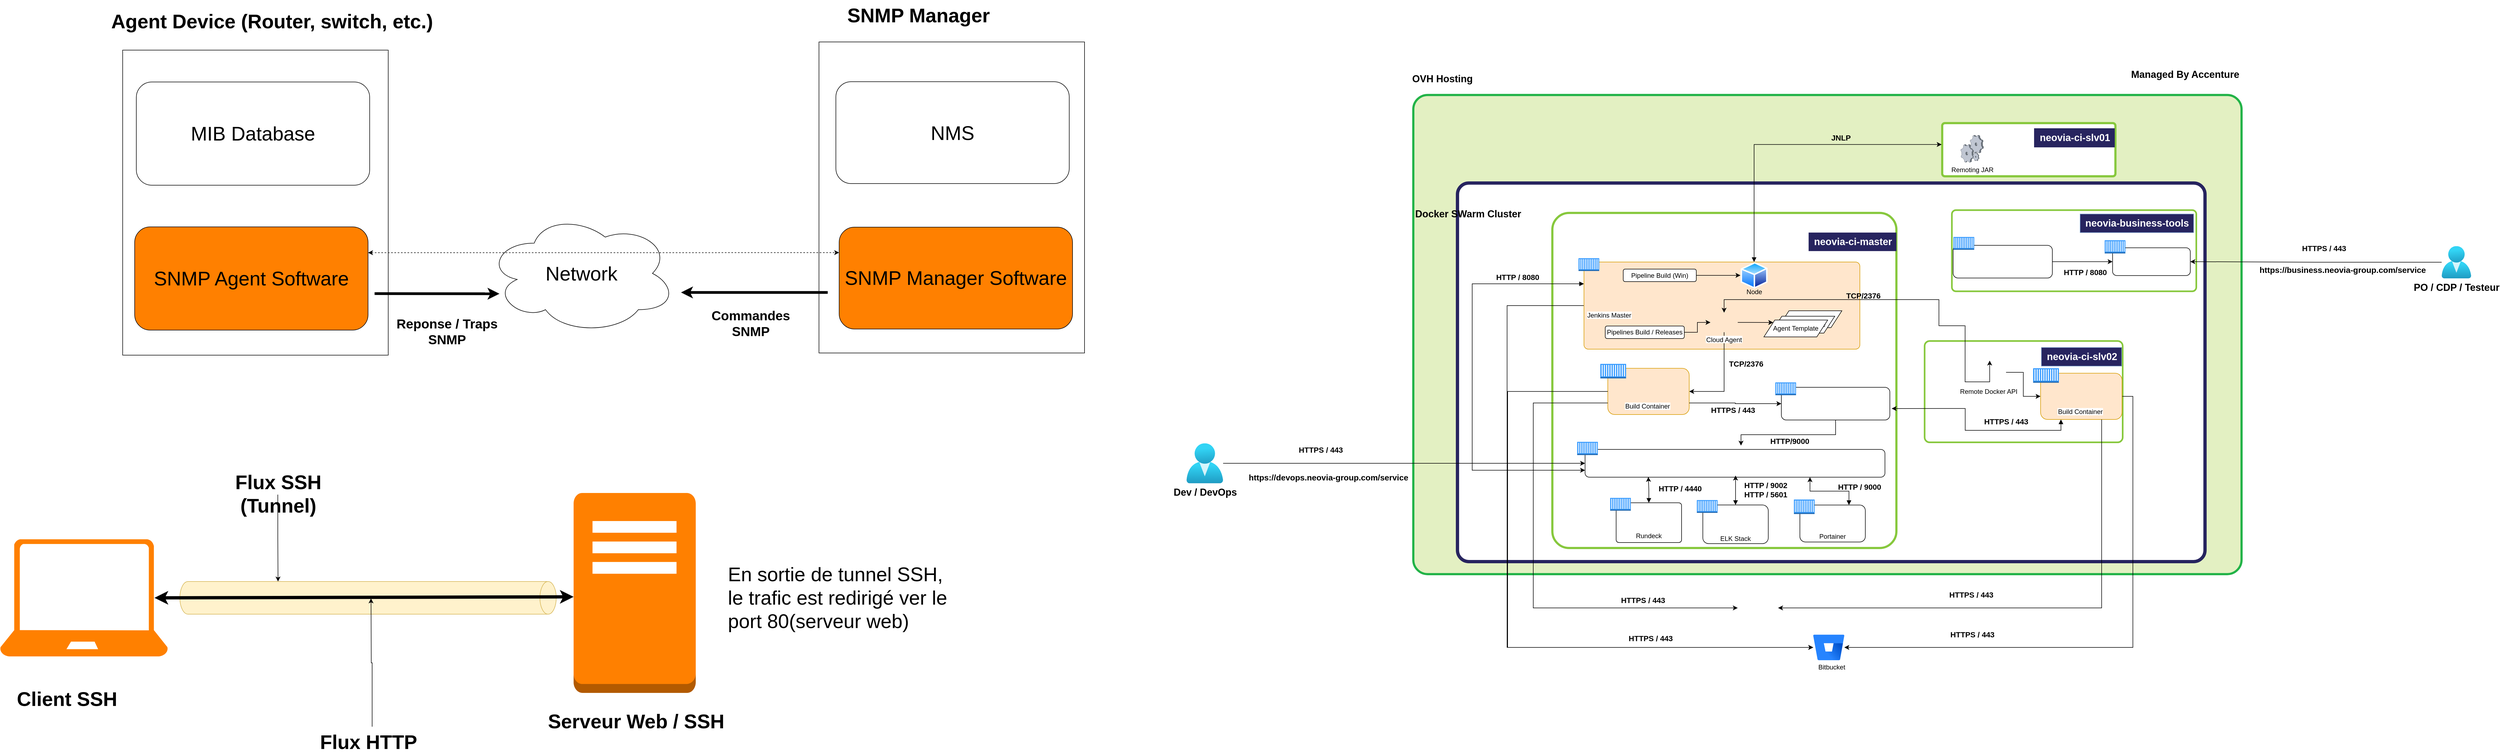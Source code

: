 <mxfile version="24.9.0">
  <diagram name="Page-1" id="KKMjwjiLGyDvaPT2Ioc3">
    <mxGraphModel dx="5787" dy="2462" grid="0" gridSize="10" guides="1" tooltips="1" connect="1" arrows="1" fold="1" page="0" pageScale="1" pageWidth="827" pageHeight="1169" math="0" shadow="0">
      <root>
        <mxCell id="0" />
        <mxCell id="1" parent="0" />
        <mxCell id="NZchKD5Ku8w6MuhBi-qV-168" value="" style="rounded=1;whiteSpace=wrap;html=1;arcSize=3;fillColor=#e3f0c2;strokeColor=#22b348;strokeWidth=4;" parent="1" vertex="1">
          <mxGeometry x="-651" y="-950.66" width="1519" height="879.66" as="geometry" />
        </mxCell>
        <mxCell id="NZchKD5Ku8w6MuhBi-qV-167" value="" style="rounded=1;whiteSpace=wrap;html=1;arcSize=3;fillColor=default;strokeColor=#27245f;strokeWidth=6;" parent="1" vertex="1">
          <mxGeometry x="-570" y="-789" width="1371" height="695" as="geometry" />
        </mxCell>
        <mxCell id="NZchKD5Ku8w6MuhBi-qV-150" value="" style="rounded=1;whiteSpace=wrap;html=1;arcSize=5;fillColor=none;strokeColor=#87c83d;strokeWidth=3;" parent="1" vertex="1">
          <mxGeometry x="286.75" y="-499" width="363.25" height="186" as="geometry" />
        </mxCell>
        <mxCell id="NZchKD5Ku8w6MuhBi-qV-70" value="" style="rounded=1;whiteSpace=wrap;html=1;arcSize=5;fillColor=none;strokeColor=#87c83d;strokeWidth=4;" parent="1" vertex="1">
          <mxGeometry x="-396" y="-734.07" width="631" height="615.07" as="geometry" />
        </mxCell>
        <mxCell id="NZchKD5Ku8w6MuhBi-qV-84" value="" style="rounded=1;whiteSpace=wrap;html=1;fillColor=none;" parent="1" vertex="1">
          <mxGeometry x="-336" y="-300" width="550" height="51" as="geometry" />
        </mxCell>
        <mxCell id="h2SNP-2P1y7NnsimHqcH-35" value="OVH Hosting" style="shape=image;verticalLabelPosition=bottom;labelBackgroundColor=default;verticalAlign=top;aspect=fixed;imageAspect=0;image=https://static-00.iconduck.com/assets.00/ovh-icon-2048x2048-l4c3izvg.png;fontSize=18;fontStyle=1" parent="1" vertex="1">
          <mxGeometry x="-627" y="-1057" width="59" height="59" as="geometry" />
        </mxCell>
        <mxCell id="h2SNP-2P1y7NnsimHqcH-38" value="Managed By Accenture" style="shape=image;verticalLabelPosition=bottom;labelBackgroundColor=default;verticalAlign=top;aspect=fixed;imageAspect=0;image=https://www.forgerock.com/sites/default/files/dam-assets/accenture-partner-tp-logo.png;fontSize=18;fontStyle=1" parent="1" vertex="1">
          <mxGeometry x="708.75" y="-1062" width="112" height="56" as="geometry" />
        </mxCell>
        <mxCell id="NZchKD5Ku8w6MuhBi-qV-156" style="edgeStyle=orthogonalEdgeStyle;rounded=0;orthogonalLoop=1;jettySize=auto;html=1;exitX=0;exitY=0.5;exitDx=0;exitDy=0;entryX=0;entryY=0.5;entryDx=0;entryDy=0;" parent="1" source="NZchKD5Ku8w6MuhBi-qV-13" target="NZchKD5Ku8w6MuhBi-qV-140" edge="1">
          <mxGeometry relative="1" as="geometry">
            <Array as="points">
              <mxPoint x="-479" y="-564" />
              <mxPoint x="-479" y="64" />
            </Array>
          </mxGeometry>
        </mxCell>
        <mxCell id="BhqOr59puRxymgm0tYKc-19" style="edgeStyle=orthogonalEdgeStyle;rounded=0;orthogonalLoop=1;jettySize=auto;html=1;exitX=0;exitY=0.25;exitDx=0;exitDy=0;entryX=0;entryY=0.75;entryDx=0;entryDy=0;startArrow=block;startFill=1;" parent="1" source="NZchKD5Ku8w6MuhBi-qV-13" target="NZchKD5Ku8w6MuhBi-qV-84" edge="1">
          <mxGeometry relative="1" as="geometry">
            <Array as="points">
              <mxPoint x="-543" y="-604" />
              <mxPoint x="-543" y="-262" />
            </Array>
          </mxGeometry>
        </mxCell>
        <mxCell id="NZchKD5Ku8w6MuhBi-qV-13" value="" style="rounded=1;whiteSpace=wrap;html=1;arcSize=5;fillColor=#ffe6cc;strokeColor=#d79b00;" parent="1" vertex="1">
          <mxGeometry x="-338" y="-644" width="506" height="160" as="geometry" />
        </mxCell>
        <mxCell id="NZchKD5Ku8w6MuhBi-qV-14" value="Jenkins Master" style="shape=image;verticalLabelPosition=bottom;labelBackgroundColor=default;verticalAlign=top;aspect=fixed;imageAspect=0;image=https://upload.wikimedia.org/wikipedia/commons/thumb/e/e9/Jenkins_logo.svg/1200px-Jenkins_logo.svg.png;" parent="1" vertex="1">
          <mxGeometry x="-311.11" y="-614" width="39.11" height="54" as="geometry" />
        </mxCell>
        <mxCell id="NZchKD5Ku8w6MuhBi-qV-29" value="" style="rounded=1;whiteSpace=wrap;html=1;arcSize=5;strokeColor=#87c83d;strokeWidth=4;" parent="1" vertex="1">
          <mxGeometry x="319" y="-899" width="317.69" height="97.64" as="geometry" />
        </mxCell>
        <mxCell id="NZchKD5Ku8w6MuhBi-qV-39" style="edgeStyle=orthogonalEdgeStyle;rounded=0;orthogonalLoop=1;jettySize=auto;html=1;exitX=0.5;exitY=1;exitDx=0;exitDy=0;exitPerimeter=0;" parent="1" edge="1">
          <mxGeometry relative="1" as="geometry">
            <mxPoint x="-61" y="-355.5" as="sourcePoint" />
            <mxPoint x="-61" y="-355.5" as="targetPoint" />
          </mxGeometry>
        </mxCell>
        <mxCell id="NZchKD5Ku8w6MuhBi-qV-51" style="edgeStyle=orthogonalEdgeStyle;rounded=0;orthogonalLoop=1;jettySize=auto;html=1;exitX=1;exitY=0.5;exitDx=0;exitDy=0;entryX=0;entryY=0;entryDx=0;entryDy=0;" parent="1" source="NZchKD5Ku8w6MuhBi-qV-28" target="NZchKD5Ku8w6MuhBi-qV-46" edge="1">
          <mxGeometry relative="1" as="geometry" />
        </mxCell>
        <mxCell id="NZchKD5Ku8w6MuhBi-qV-55" style="edgeStyle=orthogonalEdgeStyle;rounded=0;orthogonalLoop=1;jettySize=auto;html=1;exitX=0.5;exitY=0;exitDx=0;exitDy=0;entryX=0.5;entryY=0;entryDx=0;entryDy=0;startArrow=classic;startFill=1;" parent="1" source="NZchKD5Ku8w6MuhBi-qV-28" target="NZchKD5Ku8w6MuhBi-qV-24" edge="1">
          <mxGeometry relative="1" as="geometry">
            <Array as="points">
              <mxPoint x="-81" y="-575" />
              <mxPoint x="313" y="-575" />
              <mxPoint x="313" y="-527" />
              <mxPoint x="361" y="-527" />
              <mxPoint x="361" y="-424" />
            </Array>
          </mxGeometry>
        </mxCell>
        <mxCell id="NZchKD5Ku8w6MuhBi-qV-138" style="edgeStyle=orthogonalEdgeStyle;rounded=0;orthogonalLoop=1;jettySize=auto;html=1;exitX=0.5;exitY=1;exitDx=0;exitDy=0;entryX=1;entryY=0.5;entryDx=0;entryDy=0;" parent="1" source="NZchKD5Ku8w6MuhBi-qV-28" target="NZchKD5Ku8w6MuhBi-qV-133" edge="1">
          <mxGeometry relative="1" as="geometry" />
        </mxCell>
        <mxCell id="NZchKD5Ku8w6MuhBi-qV-28" value="Cloud Agent" style="shape=image;verticalLabelPosition=bottom;labelBackgroundColor=default;verticalAlign=top;aspect=fixed;imageAspect=0;image=https://user.oc-static.com/upload/2021/11/10/1636542639252_Moby-logo.png;" parent="1" vertex="1">
          <mxGeometry x="-106" y="-551" width="50" height="35.86" as="geometry" />
        </mxCell>
        <mxCell id="NZchKD5Ku8w6MuhBi-qV-41" value="" style="outlineConnect=0;dashed=0;verticalLabelPosition=bottom;verticalAlign=top;align=center;html=1;shape=mxgraph.aws3.ec2_compute_container;fillColor=#3399FF;gradientColor=none;" parent="1" vertex="1">
          <mxGeometry x="-348" y="-651" width="38" height="23.5" as="geometry" />
        </mxCell>
        <mxCell id="NZchKD5Ku8w6MuhBi-qV-49" style="edgeStyle=orthogonalEdgeStyle;rounded=0;orthogonalLoop=1;jettySize=auto;html=1;exitX=1;exitY=0.5;exitDx=0;exitDy=0;entryX=0;entryY=0.5;entryDx=0;entryDy=0;" parent="1" source="NZchKD5Ku8w6MuhBi-qV-42" target="NZchKD5Ku8w6MuhBi-qV-28" edge="1">
          <mxGeometry relative="1" as="geometry" />
        </mxCell>
        <mxCell id="NZchKD5Ku8w6MuhBi-qV-42" value="Pipelines Build / Releases" style="rounded=1;whiteSpace=wrap;html=1;" parent="1" vertex="1">
          <mxGeometry x="-299" y="-526.5" width="145" height="23" as="geometry" />
        </mxCell>
        <mxCell id="NZchKD5Ku8w6MuhBi-qV-47" value="" style="group" parent="1" vertex="1" connectable="0">
          <mxGeometry x="-8" y="-554.5" width="143" height="51" as="geometry" />
        </mxCell>
        <mxCell id="NZchKD5Ku8w6MuhBi-qV-44" value="Agent Template" style="shape=parallelogram;perimeter=parallelogramPerimeter;whiteSpace=wrap;html=1;fixedSize=1;" parent="NZchKD5Ku8w6MuhBi-qV-47" vertex="1">
          <mxGeometry x="26" width="117" height="31" as="geometry" />
        </mxCell>
        <mxCell id="NZchKD5Ku8w6MuhBi-qV-45" value="Agent Template" style="shape=parallelogram;perimeter=parallelogramPerimeter;whiteSpace=wrap;html=1;fixedSize=1;" parent="NZchKD5Ku8w6MuhBi-qV-47" vertex="1">
          <mxGeometry x="13" y="10" width="117" height="31" as="geometry" />
        </mxCell>
        <mxCell id="NZchKD5Ku8w6MuhBi-qV-46" value="Agent Template" style="shape=parallelogram;perimeter=parallelogramPerimeter;whiteSpace=wrap;html=1;fixedSize=1;" parent="NZchKD5Ku8w6MuhBi-qV-47" vertex="1">
          <mxGeometry y="17" width="117" height="31" as="geometry" />
        </mxCell>
        <mxCell id="NZchKD5Ku8w6MuhBi-qV-57" value="" style="shape=image;html=1;verticalAlign=top;verticalLabelPosition=bottom;labelBackgroundColor=#ffffff;imageAspect=0;aspect=fixed;image=https://cdn0.iconfinder.com/data/icons/social-media-2183/512/social__media__social_media__windows__2_-128.png" parent="1" vertex="1">
          <mxGeometry x="305" y="-922" width="48" height="48" as="geometry" />
        </mxCell>
        <mxCell id="NZchKD5Ku8w6MuhBi-qV-58" value="Remoting JAR" style="verticalLabelPosition=bottom;sketch=0;aspect=fixed;html=1;verticalAlign=top;strokeColor=none;align=center;outlineConnect=0;shape=mxgraph.citrix.process;" parent="1" vertex="1">
          <mxGeometry x="353" y="-877.0" width="41.94" height="50" as="geometry" />
        </mxCell>
        <mxCell id="NZchKD5Ku8w6MuhBi-qV-66" style="edgeStyle=orthogonalEdgeStyle;rounded=0;orthogonalLoop=1;jettySize=auto;html=1;exitX=1;exitY=0.5;exitDx=0;exitDy=0;entryX=0;entryY=0.5;entryDx=0;entryDy=0;" parent="1" source="NZchKD5Ku8w6MuhBi-qV-62" target="NZchKD5Ku8w6MuhBi-qV-60" edge="1">
          <mxGeometry relative="1" as="geometry">
            <Array as="points">
              <mxPoint x="-151" y="-619" />
              <mxPoint x="-151" y="-619" />
            </Array>
          </mxGeometry>
        </mxCell>
        <mxCell id="NZchKD5Ku8w6MuhBi-qV-62" value="Pipeline Build (Win)" style="rounded=1;whiteSpace=wrap;html=1;" parent="1" vertex="1">
          <mxGeometry x="-266" y="-631" width="134" height="23" as="geometry" />
        </mxCell>
        <mxCell id="NZchKD5Ku8w6MuhBi-qV-69" value="" style="group" parent="1" vertex="1" connectable="0">
          <mxGeometry x="-51" y="-644" width="50" height="68" as="geometry" />
        </mxCell>
        <mxCell id="NZchKD5Ku8w6MuhBi-qV-60" value="" style="image;aspect=fixed;perimeter=ellipsePerimeter;html=1;align=center;shadow=0;dashed=0;spacingTop=3;image=img/lib/active_directory/generic_node.svg;imageBackground=none;" parent="NZchKD5Ku8w6MuhBi-qV-69" vertex="1">
          <mxGeometry width="50" height="49" as="geometry" />
        </mxCell>
        <mxCell id="NZchKD5Ku8w6MuhBi-qV-68" value="Node" style="text;html=1;align=center;verticalAlign=middle;resizable=0;points=[];autosize=1;strokeColor=none;fillColor=none;" parent="NZchKD5Ku8w6MuhBi-qV-69" vertex="1">
          <mxGeometry x="1.5" y="42" width="47" height="26" as="geometry" />
        </mxCell>
        <mxCell id="NZchKD5Ku8w6MuhBi-qV-71" value="" style="shape=image;verticalLabelPosition=bottom;labelBackgroundColor=default;verticalAlign=top;aspect=fixed;imageAspect=0;image=https://upload.wikimedia.org/wikipedia/commons/d/d6/Linux_mascot_tux.png;" parent="1" vertex="1">
          <mxGeometry x="-412" y="-757" width="42.09" height="50.97" as="geometry" />
        </mxCell>
        <mxCell id="NZchKD5Ku8w6MuhBi-qV-77" value="" style="group" parent="1" vertex="1" connectable="0">
          <mxGeometry x="13.0" y="-423" width="210.0" height="93.7" as="geometry" />
        </mxCell>
        <mxCell id="NZchKD5Ku8w6MuhBi-qV-78" value="" style="rounded=1;whiteSpace=wrap;html=1;fillColor=none;" parent="NZchKD5Ku8w6MuhBi-qV-77" vertex="1">
          <mxGeometry x="11.0" y="9" width="199" height="60" as="geometry" />
        </mxCell>
        <mxCell id="NZchKD5Ku8w6MuhBi-qV-79" value="" style="group" parent="NZchKD5Ku8w6MuhBi-qV-77" vertex="1" connectable="0">
          <mxGeometry x="27.0" y="13.61" width="83" height="80.09" as="geometry" />
        </mxCell>
        <mxCell id="NZchKD5Ku8w6MuhBi-qV-80" value="" style="shape=image;verticalLabelPosition=bottom;labelBackgroundColor=default;verticalAlign=top;aspect=fixed;imageAspect=0;image=https://upload.wikimedia.org/wikipedia/commons/thumb/b/ba/Database-postgres.svg/1448px-Database-postgres.svg.png;" parent="NZchKD5Ku8w6MuhBi-qV-79" vertex="1">
          <mxGeometry x="15" width="44" height="62.19" as="geometry" />
        </mxCell>
        <mxCell id="NZchKD5Ku8w6MuhBi-qV-82" value="" style="outlineConnect=0;dashed=0;verticalLabelPosition=bottom;verticalAlign=top;align=center;html=1;shape=mxgraph.aws3.ec2_compute_container;fillColor=#3399FF;gradientColor=none;" parent="NZchKD5Ku8w6MuhBi-qV-77" vertex="1">
          <mxGeometry width="38" height="23.5" as="geometry" />
        </mxCell>
        <mxCell id="h2SNP-2P1y7NnsimHqcH-64" value="" style="shape=image;verticalLabelPosition=bottom;labelBackgroundColor=default;verticalAlign=top;aspect=fixed;imageAspect=0;image=https://miro.medium.com/v2/resize:fit:1400/0*qflaBuTkTVttD-FY.png;" parent="NZchKD5Ku8w6MuhBi-qV-77" vertex="1">
          <mxGeometry x="98.47" y="11" width="111.53" height="58" as="geometry" />
        </mxCell>
        <mxCell id="NZchKD5Ku8w6MuhBi-qV-109" value="" style="group" parent="1" vertex="1" connectable="0">
          <mxGeometry x="47" y="-208" width="131" height="78" as="geometry" />
        </mxCell>
        <mxCell id="NZchKD5Ku8w6MuhBi-qV-100" value="" style="rounded=1;whiteSpace=wrap;html=1;fillColor=none;" parent="NZchKD5Ku8w6MuhBi-qV-109" vertex="1">
          <mxGeometry x="11" y="10.174" width="120" height="67.826" as="geometry" />
        </mxCell>
        <mxCell id="NZchKD5Ku8w6MuhBi-qV-104" value="" style="outlineConnect=0;dashed=0;verticalLabelPosition=bottom;verticalAlign=top;align=center;html=1;shape=mxgraph.aws3.ec2_compute_container;fillColor=#3399FF;gradientColor=none;" parent="NZchKD5Ku8w6MuhBi-qV-109" vertex="1">
          <mxGeometry width="38" height="26.565" as="geometry" />
        </mxCell>
        <mxCell id="NZchKD5Ku8w6MuhBi-qV-105" value="Portainer" style="shape=image;verticalLabelPosition=bottom;labelBackgroundColor=default;verticalAlign=top;aspect=fixed;imageAspect=0;image=https://res.cloudinary.com/canonical/image/fetch/f_auto,q_auto,fl_sanitize,c_fill,w_200,h_200/https://api.charmhub.io/api/v1/media/download/charm_Owpj9CsDEMZwVtup3ZTxxs0FtyvDqb2o_icon_5cef79c2d18f67464f39c8f2cf2d7ebb815b0071f04d3ffbb94f49fddd3ab666.png;" parent="NZchKD5Ku8w6MuhBi-qV-109" vertex="1">
          <mxGeometry x="52.5" y="17" width="37" height="37" as="geometry" />
        </mxCell>
        <mxCell id="NZchKD5Ku8w6MuhBi-qV-119" value="" style="group" parent="1" vertex="1" connectable="0">
          <mxGeometry x="-290.0" y="-211" width="131" height="82" as="geometry" />
        </mxCell>
        <mxCell id="NZchKD5Ku8w6MuhBi-qV-120" value="" style="rounded=1;whiteSpace=wrap;html=1;fillColor=none;arcSize=7;" parent="NZchKD5Ku8w6MuhBi-qV-119" vertex="1">
          <mxGeometry x="11" y="9" width="120" height="73" as="geometry" />
        </mxCell>
        <mxCell id="NZchKD5Ku8w6MuhBi-qV-121" value="" style="outlineConnect=0;dashed=0;verticalLabelPosition=bottom;verticalAlign=top;align=center;html=1;shape=mxgraph.aws3.ec2_compute_container;fillColor=#3399FF;gradientColor=none;" parent="NZchKD5Ku8w6MuhBi-qV-119" vertex="1">
          <mxGeometry width="38" height="23.5" as="geometry" />
        </mxCell>
        <mxCell id="NZchKD5Ku8w6MuhBi-qV-123" value="Rundeck" style="shape=image;verticalLabelPosition=bottom;labelBackgroundColor=default;verticalAlign=top;aspect=fixed;imageAspect=0;image=https://projects.task.gda.pl/uploads/-/system/project/avatar/165/rundeck_logo.png;" parent="NZchKD5Ku8w6MuhBi-qV-119" vertex="1">
          <mxGeometry x="49.94" y="13.94" width="42.13" height="42.13" as="geometry" />
        </mxCell>
        <mxCell id="NZchKD5Ku8w6MuhBi-qV-112" value="" style="group" parent="1" vertex="1" connectable="0">
          <mxGeometry x="-131.0" y="-207" width="131" height="80" as="geometry" />
        </mxCell>
        <mxCell id="NZchKD5Ku8w6MuhBi-qV-106" value="" style="rounded=1;whiteSpace=wrap;html=1;fillColor=none;" parent="NZchKD5Ku8w6MuhBi-qV-112" vertex="1">
          <mxGeometry x="11" y="9" width="120" height="71" as="geometry" />
        </mxCell>
        <mxCell id="NZchKD5Ku8w6MuhBi-qV-107" value="" style="outlineConnect=0;dashed=0;verticalLabelPosition=bottom;verticalAlign=top;align=center;html=1;shape=mxgraph.aws3.ec2_compute_container;fillColor=#3399FF;gradientColor=none;" parent="NZchKD5Ku8w6MuhBi-qV-112" vertex="1">
          <mxGeometry width="38" height="23.5" as="geometry" />
        </mxCell>
        <mxCell id="NZchKD5Ku8w6MuhBi-qV-111" value="ELK Stack" style="shape=image;verticalLabelPosition=bottom;labelBackgroundColor=default;verticalAlign=top;aspect=fixed;imageAspect=0;image=https://cdn.iconscout.com/icon/free/png-256/free-elasticsearch-226094.png;" parent="NZchKD5Ku8w6MuhBi-qV-112" vertex="1">
          <mxGeometry x="49.93" y="15.0" width="42.15" height="42.15" as="geometry" />
        </mxCell>
        <mxCell id="NZchKD5Ku8w6MuhBi-qV-88" value="" style="outlineConnect=0;dashed=0;verticalLabelPosition=bottom;verticalAlign=top;align=center;html=1;shape=mxgraph.aws3.ec2_compute_container;fillColor=#3399FF;gradientColor=none;" parent="1" vertex="1">
          <mxGeometry x="-350.5" y="-313.86" width="38" height="24.2" as="geometry" />
        </mxCell>
        <mxCell id="NZchKD5Ku8w6MuhBi-qV-12" value="" style="shape=image;verticalLabelPosition=bottom;labelBackgroundColor=default;verticalAlign=top;aspect=fixed;imageAspect=0;image=https://download.logo.wine/logo/Nginx/Nginx-Logo.wine.png;clipPath=inset(25% 10.33% 25% 9.33%);" parent="1" vertex="1">
          <mxGeometry x="-121.46" y="-289.66" width="81.93" height="34" as="geometry" />
        </mxCell>
        <mxCell id="NZchKD5Ku8w6MuhBi-qV-125" style="edgeStyle=orthogonalEdgeStyle;rounded=0;orthogonalLoop=1;jettySize=auto;html=1;exitX=0.5;exitY=0;exitDx=0;exitDy=0;startArrow=block;startFill=1;" parent="1" source="NZchKD5Ku8w6MuhBi-qV-106" edge="1">
          <mxGeometry relative="1" as="geometry">
            <mxPoint x="-60" y="-252" as="targetPoint" />
          </mxGeometry>
        </mxCell>
        <mxCell id="NZchKD5Ku8w6MuhBi-qV-129" style="edgeStyle=orthogonalEdgeStyle;rounded=0;orthogonalLoop=1;jettySize=auto;html=1;exitX=0.5;exitY=0;exitDx=0;exitDy=0;entryX=0.211;entryY=0.99;entryDx=0;entryDy=0;entryPerimeter=0;startArrow=block;startFill=1;" parent="1" source="NZchKD5Ku8w6MuhBi-qV-120" target="NZchKD5Ku8w6MuhBi-qV-84" edge="1">
          <mxGeometry relative="1" as="geometry" />
        </mxCell>
        <mxCell id="NZchKD5Ku8w6MuhBi-qV-132" value="" style="group" parent="1" vertex="1" connectable="0">
          <mxGeometry x="-308" y="-459" width="163" height="95" as="geometry" />
        </mxCell>
        <mxCell id="NZchKD5Ku8w6MuhBi-qV-133" value="" style="rounded=1;whiteSpace=wrap;html=1;fillColor=#ffe6cc;strokeColor=#d79b00;" parent="NZchKD5Ku8w6MuhBi-qV-132" vertex="1">
          <mxGeometry x="13.69" y="10.17" width="149.31" height="84.83" as="geometry" />
        </mxCell>
        <mxCell id="NZchKD5Ku8w6MuhBi-qV-134" value="" style="outlineConnect=0;dashed=0;verticalLabelPosition=bottom;verticalAlign=top;align=center;html=1;shape=mxgraph.aws3.ec2_compute_container;fillColor=#3399FF;gradientColor=none;" parent="NZchKD5Ku8w6MuhBi-qV-132" vertex="1">
          <mxGeometry y="2" width="47.282" height="26.565" as="geometry" />
        </mxCell>
        <mxCell id="NZchKD5Ku8w6MuhBi-qV-137" value="Build Container" style="shape=image;verticalLabelPosition=bottom;labelBackgroundColor=default;verticalAlign=top;aspect=fixed;imageAspect=0;image=https://upload.wikimedia.org/wikipedia/commons/thumb/e/e9/Jenkins_logo.svg/1200px-Jenkins_logo.svg.png;" parent="NZchKD5Ku8w6MuhBi-qV-132" vertex="1">
          <mxGeometry x="67.191" y="12" width="39.11" height="54" as="geometry" />
        </mxCell>
        <mxCell id="NZchKD5Ku8w6MuhBi-qV-139" value="" style="group" parent="1" vertex="1" connectable="0">
          <mxGeometry x="82" y="40" width="67" height="73" as="geometry" />
        </mxCell>
        <mxCell id="NZchKD5Ku8w6MuhBi-qV-140" value="" style="image;html=1;image=img/lib/atlassian/Bitbucket_Logo.svg;" parent="NZchKD5Ku8w6MuhBi-qV-139" vertex="1">
          <mxGeometry x="0.5" width="57" height="47" as="geometry" />
        </mxCell>
        <mxCell id="NZchKD5Ku8w6MuhBi-qV-141" value="Bitbucket" style="text;html=1;align=center;verticalAlign=middle;resizable=0;points=[];autosize=1;strokeColor=none;fillColor=none;" parent="NZchKD5Ku8w6MuhBi-qV-139" vertex="1">
          <mxGeometry y="47" width="67" height="26" as="geometry" />
        </mxCell>
        <mxCell id="NZchKD5Ku8w6MuhBi-qV-144" style="edgeStyle=orthogonalEdgeStyle;rounded=0;orthogonalLoop=1;jettySize=auto;html=1;exitX=1;exitY=0.75;exitDx=0;exitDy=0;entryX=0;entryY=0.5;entryDx=0;entryDy=0;" parent="1" source="NZchKD5Ku8w6MuhBi-qV-133" target="NZchKD5Ku8w6MuhBi-qV-78" edge="1">
          <mxGeometry relative="1" as="geometry" />
        </mxCell>
        <mxCell id="NZchKD5Ku8w6MuhBi-qV-145" style="edgeStyle=orthogonalEdgeStyle;rounded=0;orthogonalLoop=1;jettySize=auto;html=1;exitX=0.5;exitY=1;exitDx=0;exitDy=0;entryX=0.52;entryY=-0.138;entryDx=0;entryDy=0;entryPerimeter=0;" parent="1" source="NZchKD5Ku8w6MuhBi-qV-78" target="NZchKD5Ku8w6MuhBi-qV-84" edge="1">
          <mxGeometry relative="1" as="geometry" />
        </mxCell>
        <mxCell id="NZchKD5Ku8w6MuhBi-qV-152" style="edgeStyle=orthogonalEdgeStyle;rounded=0;orthogonalLoop=1;jettySize=auto;html=1;exitX=0.25;exitY=1;exitDx=0;exitDy=0;entryX=1.03;entryY=0.637;entryDx=0;entryDy=0;entryPerimeter=0;startArrow=block;startFill=1;" parent="1" source="NZchKD5Ku8w6MuhBi-qV-147" target="h2SNP-2P1y7NnsimHqcH-64" edge="1">
          <mxGeometry relative="1" as="geometry" />
        </mxCell>
        <mxCell id="NZchKD5Ku8w6MuhBi-qV-155" style="edgeStyle=orthogonalEdgeStyle;rounded=0;orthogonalLoop=1;jettySize=auto;html=1;exitX=0;exitY=0.5;exitDx=0;exitDy=0;entryX=0;entryY=0.5;entryDx=0;entryDy=0;" parent="1" source="NZchKD5Ku8w6MuhBi-qV-133" target="NZchKD5Ku8w6MuhBi-qV-140" edge="1">
          <mxGeometry relative="1" as="geometry">
            <Array as="points">
              <mxPoint x="-478" y="-406" />
              <mxPoint x="-478" y="64" />
            </Array>
          </mxGeometry>
        </mxCell>
        <mxCell id="NZchKD5Ku8w6MuhBi-qV-157" style="edgeStyle=orthogonalEdgeStyle;rounded=0;orthogonalLoop=1;jettySize=auto;html=1;exitX=1;exitY=0.5;exitDx=0;exitDy=0;entryX=1;entryY=0.5;entryDx=0;entryDy=0;" parent="1" source="NZchKD5Ku8w6MuhBi-qV-147" target="NZchKD5Ku8w6MuhBi-qV-140" edge="1">
          <mxGeometry relative="1" as="geometry" />
        </mxCell>
        <mxCell id="h2SNP-2P1y7NnsimHqcH-44" value="Docker SWarm Cluster" style="shape=image;verticalLabelPosition=bottom;labelBackgroundColor=none;verticalAlign=top;aspect=fixed;imageAspect=0;image=https://raw.githubusercontent.com/docker-library/docs/471fa6e4cb58062ccbf91afc111980f9c7004981/swarm/logo.png;fontSize=18;fontStyle=1" parent="1" vertex="1">
          <mxGeometry x="-608" y="-846" width="115.38" height="96" as="geometry" />
        </mxCell>
        <mxCell id="h2SNP-2P1y7NnsimHqcH-3" value="" style="shape=image;verticalLabelPosition=bottom;labelBackgroundColor=default;verticalAlign=top;aspect=fixed;imageAspect=0;image=https://devtools.in/wp-content/uploads/2022/10/Jfrog.png;" parent="1" vertex="1">
          <mxGeometry x="-56" y="-46" width="74" height="74" as="geometry" />
        </mxCell>
        <mxCell id="BhqOr59puRxymgm0tYKc-25" style="edgeStyle=orthogonalEdgeStyle;rounded=0;orthogonalLoop=1;jettySize=auto;html=1;exitX=1;exitY=0.5;exitDx=0;exitDy=0;" parent="1" source="NZchKD5Ku8w6MuhBi-qV-24" target="NZchKD5Ku8w6MuhBi-qV-147" edge="1">
          <mxGeometry relative="1" as="geometry" />
        </mxCell>
        <mxCell id="NZchKD5Ku8w6MuhBi-qV-24" value="Remote Docker API " style="shape=image;verticalLabelPosition=bottom;labelBackgroundColor=default;verticalAlign=top;aspect=fixed;imageAspect=0;image=https://user.oc-static.com/upload/2021/11/10/1636542639252_Moby-logo.png;" parent="1" vertex="1">
          <mxGeometry x="376" y="-463.06" width="60.13" height="43.12" as="geometry" />
        </mxCell>
        <mxCell id="NZchKD5Ku8w6MuhBi-qV-146" value="" style="group" parent="1" vertex="1" connectable="0">
          <mxGeometry x="485.75" y="-449" width="223" height="95" as="geometry" />
        </mxCell>
        <mxCell id="NZchKD5Ku8w6MuhBi-qV-147" value="" style="rounded=1;whiteSpace=wrap;html=1;fillColor=#ffe6cc;strokeColor=#d79b00;" parent="NZchKD5Ku8w6MuhBi-qV-146" vertex="1">
          <mxGeometry x="13.69" y="9.17" width="149.31" height="84.83" as="geometry" />
        </mxCell>
        <mxCell id="NZchKD5Ku8w6MuhBi-qV-148" value="" style="outlineConnect=0;dashed=0;verticalLabelPosition=bottom;verticalAlign=top;align=center;html=1;shape=mxgraph.aws3.ec2_compute_container;fillColor=#3399FF;gradientColor=none;" parent="NZchKD5Ku8w6MuhBi-qV-146" vertex="1">
          <mxGeometry width="47.282" height="26.565" as="geometry" />
        </mxCell>
        <mxCell id="NZchKD5Ku8w6MuhBi-qV-149" value="Build Container" style="shape=image;verticalLabelPosition=bottom;labelBackgroundColor=default;verticalAlign=top;aspect=fixed;imageAspect=0;image=https://upload.wikimedia.org/wikipedia/commons/thumb/e/e9/Jenkins_logo.svg/1200px-Jenkins_logo.svg.png;" parent="NZchKD5Ku8w6MuhBi-qV-146" vertex="1">
          <mxGeometry x="67.191" y="12" width="39.11" height="54" as="geometry" />
        </mxCell>
        <mxCell id="NZchKD5Ku8w6MuhBi-qV-159" style="edgeStyle=orthogonalEdgeStyle;rounded=0;orthogonalLoop=1;jettySize=auto;html=1;exitX=0.75;exitY=1;exitDx=0;exitDy=0;entryX=1;entryY=0.5;entryDx=0;entryDy=0;" parent="1" source="NZchKD5Ku8w6MuhBi-qV-147" target="h2SNP-2P1y7NnsimHqcH-3" edge="1">
          <mxGeometry relative="1" as="geometry" />
        </mxCell>
        <mxCell id="NZchKD5Ku8w6MuhBi-qV-162" style="edgeStyle=orthogonalEdgeStyle;rounded=0;orthogonalLoop=1;jettySize=auto;html=1;exitX=0;exitY=0.75;exitDx=0;exitDy=0;entryX=0;entryY=0.5;entryDx=0;entryDy=0;" parent="1" source="NZchKD5Ku8w6MuhBi-qV-133" target="h2SNP-2P1y7NnsimHqcH-3" edge="1">
          <mxGeometry relative="1" as="geometry">
            <Array as="points">
              <mxPoint x="-431" y="-385" />
              <mxPoint x="-431" y="-9" />
            </Array>
          </mxGeometry>
        </mxCell>
        <mxCell id="NZchKD5Ku8w6MuhBi-qV-163" value="" style="shape=image;verticalLabelPosition=bottom;labelBackgroundColor=default;verticalAlign=top;aspect=fixed;imageAspect=0;image=https://upload.wikimedia.org/wikipedia/commons/d/d6/Linux_mascot_tux.png;" parent="1" vertex="1">
          <mxGeometry x="266" y="-518.97" width="42.09" height="50.97" as="geometry" />
        </mxCell>
        <mxCell id="NZchKD5Ku8w6MuhBi-qV-164" value="" style="rounded=1;whiteSpace=wrap;html=1;arcSize=5;fillColor=none;strokeColor=#87c83d;strokeWidth=3;" parent="1" vertex="1">
          <mxGeometry x="336.75" y="-739.3" width="448.25" height="149" as="geometry" />
        </mxCell>
        <mxCell id="BhqOr59puRxymgm0tYKc-31" style="edgeStyle=orthogonalEdgeStyle;rounded=0;orthogonalLoop=1;jettySize=auto;html=1;exitX=1;exitY=0.5;exitDx=0;exitDy=0;entryX=0;entryY=0.5;entryDx=0;entryDy=0;" parent="1" source="NZchKD5Ku8w6MuhBi-qV-74" target="BhqOr59puRxymgm0tYKc-26" edge="1">
          <mxGeometry relative="1" as="geometry" />
        </mxCell>
        <mxCell id="NZchKD5Ku8w6MuhBi-qV-74" value="" style="rounded=1;whiteSpace=wrap;html=1;fillColor=none;" parent="1" vertex="1">
          <mxGeometry x="339" y="-674.64" width="182" height="60" as="geometry" />
        </mxCell>
        <mxCell id="h2SNP-2P1y7NnsimHqcH-58" value="" style="group" parent="1" vertex="1" connectable="0">
          <mxGeometry x="352.75" y="-672.39" width="83" height="80.09" as="geometry" />
        </mxCell>
        <mxCell id="h2SNP-2P1y7NnsimHqcH-55" value="" style="shape=image;verticalLabelPosition=bottom;labelBackgroundColor=default;verticalAlign=top;aspect=fixed;imageAspect=0;image=https://upload.wikimedia.org/wikipedia/commons/thumb/b/ba/Database-postgres.svg/1448px-Database-postgres.svg.png;" parent="h2SNP-2P1y7NnsimHqcH-58" vertex="1">
          <mxGeometry x="15" width="44" height="62.19" as="geometry" />
        </mxCell>
        <mxCell id="h2SNP-2P1y7NnsimHqcH-57" value="" style="shape=image;verticalLabelPosition=bottom;labelBackgroundColor=default;verticalAlign=top;aspect=fixed;imageAspect=0;image=https://static.wixstatic.com/media/bfcc04_ee14395b8c5c4ec2b98ea17d86d8e15b~mv2.png;" parent="1" vertex="1">
          <mxGeometry x="418" y="-652" width="88.75" height="27.14" as="geometry" />
        </mxCell>
        <mxCell id="NZchKD5Ku8w6MuhBi-qV-75" value="" style="outlineConnect=0;dashed=0;verticalLabelPosition=bottom;verticalAlign=top;align=center;html=1;shape=mxgraph.aws3.ec2_compute_container;fillColor=#3399FF;gradientColor=none;" parent="1" vertex="1">
          <mxGeometry x="339.75" y="-690" width="38" height="23.5" as="geometry" />
        </mxCell>
        <mxCell id="NZchKD5Ku8w6MuhBi-qV-165" value="" style="shape=image;verticalLabelPosition=bottom;labelBackgroundColor=default;verticalAlign=top;aspect=fixed;imageAspect=0;image=https://upload.wikimedia.org/wikipedia/commons/d/d6/Linux_mascot_tux.png;" parent="1" vertex="1">
          <mxGeometry x="322.66" y="-755" width="42.09" height="50.97" as="geometry" />
        </mxCell>
        <mxCell id="NZchKD5Ku8w6MuhBi-qV-166" style="edgeStyle=orthogonalEdgeStyle;rounded=0;orthogonalLoop=1;jettySize=auto;html=1;exitX=0.5;exitY=0;exitDx=0;exitDy=0;entryX=-0.003;entryY=0.402;entryDx=0;entryDy=0;entryPerimeter=0;startArrow=block;startFill=1;" parent="1" source="NZchKD5Ku8w6MuhBi-qV-60" target="NZchKD5Ku8w6MuhBi-qV-29" edge="1">
          <mxGeometry relative="1" as="geometry" />
        </mxCell>
        <mxCell id="BhqOr59puRxymgm0tYKc-1" value="&lt;font color=&quot;#ffffff&quot; style=&quot;font-size: 18px;&quot;&gt;&lt;b&gt;neovia-ci-master&lt;/b&gt;&lt;/font&gt;" style="text;html=1;align=center;verticalAlign=middle;resizable=0;points=[];autosize=1;strokeColor=none;fillColor=#27245f;" parent="1" vertex="1">
          <mxGeometry x="74" y="-698.07" width="161" height="34" as="geometry" />
        </mxCell>
        <mxCell id="BhqOr59puRxymgm0tYKc-2" value="&lt;font color=&quot;#ffffff&quot; style=&quot;font-size: 18px;&quot;&gt;&lt;b&gt;neovia-ci-slv01&lt;/b&gt;&lt;/font&gt;" style="text;html=1;align=center;verticalAlign=middle;resizable=0;points=[];autosize=1;strokeColor=#27245F;fillColor=#27245F;" parent="1" vertex="1">
          <mxGeometry x="488" y="-889" width="147" height="34" as="geometry" />
        </mxCell>
        <mxCell id="BhqOr59puRxymgm0tYKc-3" value="&lt;font color=&quot;#ffffff&quot; style=&quot;font-size: 18px;&quot;&gt;&lt;b&gt;neovia-ci-slv02&lt;/b&gt;&lt;/font&gt;" style="text;html=1;align=center;verticalAlign=middle;resizable=0;points=[];autosize=1;strokeColor=#6c8ebf;fillColor=#27245f;" parent="1" vertex="1">
          <mxGeometry x="501" y="-487" width="147" height="34" as="geometry" />
        </mxCell>
        <mxCell id="BhqOr59puRxymgm0tYKc-4" value="&lt;font color=&quot;#ffffff&quot; style=&quot;font-size: 18px;&quot;&gt;&lt;b&gt;neovia-business-tools&lt;/b&gt;&lt;/font&gt;" style="text;html=1;align=center;verticalAlign=middle;resizable=0;points=[];autosize=1;strokeColor=#6c8ebf;fillColor=#27245f;" parent="1" vertex="1">
          <mxGeometry x="572" y="-732.07" width="208" height="34" as="geometry" />
        </mxCell>
        <mxCell id="BhqOr59puRxymgm0tYKc-5" value="&lt;b&gt;&lt;font style=&quot;font-size: 14px;&quot;&gt;JNLP&lt;/font&gt;&lt;/b&gt;" style="text;html=1;align=center;verticalAlign=middle;resizable=0;points=[];autosize=1;strokeColor=none;fillColor=none;" parent="1" vertex="1">
          <mxGeometry x="106" y="-886.5" width="54" height="29" as="geometry" />
        </mxCell>
        <mxCell id="BhqOr59puRxymgm0tYKc-6" value="&lt;b&gt;&lt;font style=&quot;font-size: 14px;&quot;&gt;HTTP/9000&lt;/font&gt;&lt;/b&gt;" style="text;html=1;align=center;verticalAlign=middle;resizable=0;points=[];autosize=1;strokeColor=none;fillColor=none;" parent="1" vertex="1">
          <mxGeometry x="-5.81" y="-329.3" width="90" height="29" as="geometry" />
        </mxCell>
        <mxCell id="BhqOr59puRxymgm0tYKc-8" value="&lt;b&gt;&lt;font style=&quot;font-size: 14px;&quot;&gt;HTTP / 9002&lt;/font&gt;&lt;/b&gt;&lt;div&gt;&lt;b&gt;&lt;font style=&quot;font-size: 14px;&quot;&gt;HTTP / 5601&lt;/font&gt;&lt;/b&gt;&lt;/div&gt;" style="text;html=1;align=center;verticalAlign=middle;resizable=0;points=[];autosize=1;strokeColor=none;fillColor=none;" parent="1" vertex="1">
          <mxGeometry x="-53.81" y="-249" width="97" height="46" as="geometry" />
        </mxCell>
        <mxCell id="BhqOr59puRxymgm0tYKc-7" value="&lt;b&gt;&lt;font style=&quot;font-size: 14px;&quot;&gt;HTTP / 9000&lt;/font&gt;&lt;/b&gt;" style="text;html=1;align=center;verticalAlign=middle;resizable=0;points=[];autosize=1;strokeColor=none;fillColor=none;" parent="1" vertex="1">
          <mxGeometry x="118" y="-246" width="97" height="29" as="geometry" />
        </mxCell>
        <mxCell id="BhqOr59puRxymgm0tYKc-10" style="edgeStyle=orthogonalEdgeStyle;rounded=0;orthogonalLoop=1;jettySize=auto;html=1;exitX=0.75;exitY=0;exitDx=0;exitDy=0;entryX=0.75;entryY=1;entryDx=0;entryDy=0;startArrow=block;startFill=1;" parent="1" source="NZchKD5Ku8w6MuhBi-qV-100" target="NZchKD5Ku8w6MuhBi-qV-84" edge="1">
          <mxGeometry relative="1" as="geometry" />
        </mxCell>
        <mxCell id="BhqOr59puRxymgm0tYKc-11" value="&lt;b&gt;&lt;font style=&quot;font-size: 14px;&quot;&gt;HTTP / 4440&lt;/font&gt;&lt;/b&gt;" style="text;html=1;align=center;verticalAlign=middle;resizable=0;points=[];autosize=1;strokeColor=none;fillColor=none;fontFamily=Helvetica;fontSize=12;fontColor=default;" parent="1" vertex="1">
          <mxGeometry x="-210.81" y="-243" width="97" height="29" as="geometry" />
        </mxCell>
        <mxCell id="BhqOr59puRxymgm0tYKc-13" style="edgeStyle=orthogonalEdgeStyle;rounded=0;orthogonalLoop=1;jettySize=auto;html=1;entryX=0;entryY=0.5;entryDx=0;entryDy=0;" parent="1" source="BhqOr59puRxymgm0tYKc-12" target="NZchKD5Ku8w6MuhBi-qV-84" edge="1">
          <mxGeometry relative="1" as="geometry" />
        </mxCell>
        <mxCell id="BhqOr59puRxymgm0tYKc-12" value="&lt;font style=&quot;font-size: 18px;&quot;&gt;&lt;b&gt;Dev / DevOps&lt;/b&gt;&lt;/font&gt;" style="image;aspect=fixed;html=1;points=[];align=center;fontSize=12;image=img/lib/azure2/identity/Users.svg;" parent="1" vertex="1">
          <mxGeometry x="-1067" y="-311.25" width="67.2" height="73.5" as="geometry" />
        </mxCell>
        <mxCell id="BhqOr59puRxymgm0tYKc-14" value="&lt;b&gt;&lt;font style=&quot;font-size: 14px;&quot;&gt;HTTPS / 443&lt;/font&gt;&lt;/b&gt;" style="text;html=1;align=center;verticalAlign=middle;resizable=0;points=[];autosize=1;strokeColor=none;fillColor=none;fontFamily=Helvetica;fontSize=12;fontColor=default;" parent="1" vertex="1">
          <mxGeometry x="-871" y="-313.86" width="99" height="29" as="geometry" />
        </mxCell>
        <mxCell id="BhqOr59puRxymgm0tYKc-15" value="&lt;b&gt;&lt;font style=&quot;font-size: 14px;&quot;&gt;HTTPS / 443&lt;/font&gt;&lt;/b&gt;" style="text;html=1;align=center;verticalAlign=middle;resizable=0;points=[];autosize=1;strokeColor=none;fillColor=none;fontFamily=Helvetica;fontSize=12;fontColor=default;" parent="1" vertex="1">
          <mxGeometry x="-266" y="32.0" width="99" height="29" as="geometry" />
        </mxCell>
        <mxCell id="BhqOr59puRxymgm0tYKc-16" value="&lt;b&gt;&lt;font style=&quot;font-size: 14px;&quot;&gt;HTTPS / 443&lt;/font&gt;&lt;/b&gt;" style="text;html=1;align=center;verticalAlign=middle;resizable=0;points=[];autosize=1;strokeColor=none;fillColor=none;fontFamily=Helvetica;fontSize=12;fontColor=default;" parent="1" vertex="1">
          <mxGeometry x="-280" y="-38.0" width="99" height="29" as="geometry" />
        </mxCell>
        <mxCell id="BhqOr59puRxymgm0tYKc-17" value="&lt;b&gt;&lt;font style=&quot;font-size: 14px;&quot;&gt;HTTPS / 443&lt;/font&gt;&lt;/b&gt;" style="text;html=1;align=center;verticalAlign=middle;resizable=0;points=[];autosize=1;strokeColor=none;fillColor=none;fontFamily=Helvetica;fontSize=12;fontColor=default;" parent="1" vertex="1">
          <mxGeometry x="324.47" y="25.0" width="99" height="29" as="geometry" />
        </mxCell>
        <mxCell id="BhqOr59puRxymgm0tYKc-18" value="&lt;b&gt;&lt;font style=&quot;font-size: 14px;&quot;&gt;HTTPS / 443&lt;/font&gt;&lt;/b&gt;" style="text;html=1;align=center;verticalAlign=middle;resizable=0;points=[];autosize=1;strokeColor=none;fillColor=none;fontFamily=Helvetica;fontSize=12;fontColor=default;" parent="1" vertex="1">
          <mxGeometry x="322.66" y="-48.0" width="99" height="29" as="geometry" />
        </mxCell>
        <mxCell id="BhqOr59puRxymgm0tYKc-20" value="&lt;b&gt;&lt;font style=&quot;font-size: 14px;&quot;&gt;HTTP / 8080&lt;/font&gt;&lt;/b&gt;" style="text;html=1;align=center;verticalAlign=middle;resizable=0;points=[];autosize=1;strokeColor=none;fillColor=none;fontFamily=Helvetica;fontSize=12;fontColor=default;" parent="1" vertex="1">
          <mxGeometry x="-509" y="-631" width="97" height="29" as="geometry" />
        </mxCell>
        <mxCell id="BhqOr59puRxymgm0tYKc-21" value="" style="shape=image;verticalLabelPosition=bottom;labelBackgroundColor=default;verticalAlign=top;aspect=fixed;imageAspect=0;image=https://upload.wikimedia.org/wikipedia/commons/3/36/Archer_Daniels_Midland_logo.svg;" parent="1" vertex="1">
          <mxGeometry x="60.67" y="-1054.57" width="99.33" height="75.57" as="geometry" />
        </mxCell>
        <mxCell id="BhqOr59puRxymgm0tYKc-30" value="" style="group" parent="1" vertex="1" connectable="0">
          <mxGeometry x="617" y="-684" width="215" height="64.86" as="geometry" />
        </mxCell>
        <mxCell id="BhqOr59puRxymgm0tYKc-26" value="" style="rounded=1;whiteSpace=wrap;html=1;fillColor=none;" parent="BhqOr59puRxymgm0tYKc-30" vertex="1">
          <mxGeometry x="14.5" y="13.86" width="142.5" height="51" as="geometry" />
        </mxCell>
        <mxCell id="BhqOr59puRxymgm0tYKc-27" value="" style="outlineConnect=0;dashed=0;verticalLabelPosition=bottom;verticalAlign=top;align=center;html=1;shape=mxgraph.aws3.ec2_compute_container;fillColor=#3399FF;gradientColor=none;" parent="BhqOr59puRxymgm0tYKc-30" vertex="1">
          <mxGeometry width="38" height="24.2" as="geometry" />
        </mxCell>
        <mxCell id="BhqOr59puRxymgm0tYKc-29" value="" style="shape=image;verticalLabelPosition=bottom;labelBackgroundColor=default;verticalAlign=top;aspect=fixed;imageAspect=0;image=https://download.logo.wine/logo/Nginx/Nginx-Logo.wine.png;clipPath=inset(25% 10.33% 25% 9.33%);" parent="BhqOr59puRxymgm0tYKc-30" vertex="1">
          <mxGeometry x="46.0" y="24.2" width="81.93" height="34" as="geometry" />
        </mxCell>
        <mxCell id="BhqOr59puRxymgm0tYKc-33" value="&lt;b&gt;&lt;font style=&quot;font-size: 14px;&quot;&gt;HTTP / 8080&lt;/font&gt;&lt;/b&gt;" style="text;html=1;align=center;verticalAlign=middle;resizable=0;points=[];autosize=1;strokeColor=none;fillColor=none;fontFamily=Helvetica;fontSize=12;fontColor=default;" parent="1" vertex="1">
          <mxGeometry x="532" y="-640" width="97" height="29" as="geometry" />
        </mxCell>
        <mxCell id="BhqOr59puRxymgm0tYKc-34" value="&lt;b&gt;&lt;font style=&quot;font-size: 15px;&quot;&gt;https://devops.neovia-group.com/service&lt;/font&gt;&lt;/b&gt;" style="text;html=1;align=center;verticalAlign=middle;resizable=0;points=[];autosize=1;strokeColor=none;fillColor=none;fontFamily=Helvetica;fontSize=12;fontColor=default;" parent="1" vertex="1">
          <mxGeometry x="-963" y="-264.0" width="311" height="30" as="geometry" />
        </mxCell>
        <mxCell id="BhqOr59puRxymgm0tYKc-37" style="edgeStyle=orthogonalEdgeStyle;rounded=0;orthogonalLoop=1;jettySize=auto;html=1;entryX=1;entryY=0.5;entryDx=0;entryDy=0;" parent="1" source="BhqOr59puRxymgm0tYKc-35" target="BhqOr59puRxymgm0tYKc-26" edge="1">
          <mxGeometry relative="1" as="geometry" />
        </mxCell>
        <mxCell id="BhqOr59puRxymgm0tYKc-35" value="&lt;font style=&quot;font-size: 18px;&quot;&gt;&lt;b&gt;PO / CDP / Testeur&lt;/b&gt;&lt;/font&gt;" style="image;aspect=fixed;html=1;points=[];align=center;fontSize=12;image=img/lib/azure2/identity/Users.svg;" parent="1" vertex="1">
          <mxGeometry x="1235" y="-673.28" width="54.2" height="59.28" as="geometry" />
        </mxCell>
        <mxCell id="BhqOr59puRxymgm0tYKc-36" value="&lt;b&gt;&lt;font style=&quot;font-size: 15px;&quot;&gt;https://business.neovia-group.com/service&lt;/font&gt;&lt;/b&gt;" style="text;html=1;align=center;verticalAlign=middle;resizable=0;points=[];autosize=1;strokeColor=none;fillColor=none;fontFamily=Helvetica;fontSize=12;fontColor=default;" parent="1" vertex="1">
          <mxGeometry x="891" y="-644.64" width="323" height="30" as="geometry" />
        </mxCell>
        <mxCell id="BhqOr59puRxymgm0tYKc-38" value="&lt;b&gt;&lt;font style=&quot;font-size: 14px;&quot;&gt;HTTPS / 443&lt;/font&gt;&lt;/b&gt;" style="text;html=1;align=center;verticalAlign=middle;resizable=0;points=[];autosize=1;strokeColor=none;fillColor=none;fontFamily=Helvetica;fontSize=12;fontColor=default;" parent="1" vertex="1">
          <mxGeometry x="969" y="-684" width="99" height="29" as="geometry" />
        </mxCell>
        <mxCell id="BhqOr59puRxymgm0tYKc-39" value="&lt;b&gt;&lt;font style=&quot;font-size: 14px;&quot;&gt;TCP/2376&lt;/font&gt;&lt;/b&gt;" style="text;html=1;align=center;verticalAlign=middle;resizable=0;points=[];autosize=1;strokeColor=none;fillColor=none;" parent="1" vertex="1">
          <mxGeometry x="133" y="-597" width="81" height="29" as="geometry" />
        </mxCell>
        <mxCell id="BhqOr59puRxymgm0tYKc-40" value="&lt;b&gt;&lt;font style=&quot;font-size: 14px;&quot;&gt;TCP/2376&lt;/font&gt;&lt;/b&gt;" style="text;html=1;align=center;verticalAlign=middle;resizable=0;points=[];autosize=1;strokeColor=none;fillColor=none;" parent="1" vertex="1">
          <mxGeometry x="-82" y="-472" width="81" height="29" as="geometry" />
        </mxCell>
        <mxCell id="BhqOr59puRxymgm0tYKc-41" value="&lt;b&gt;&lt;font style=&quot;font-size: 14px;&quot;&gt;HTTPS / 443&lt;/font&gt;&lt;/b&gt;" style="text;html=1;align=center;verticalAlign=middle;resizable=0;points=[];autosize=1;strokeColor=none;fillColor=none;fontFamily=Helvetica;fontSize=12;fontColor=default;" parent="1" vertex="1">
          <mxGeometry x="-115" y="-387.0" width="99" height="29" as="geometry" />
        </mxCell>
        <mxCell id="BhqOr59puRxymgm0tYKc-42" value="&lt;b&gt;&lt;font style=&quot;font-size: 14px;&quot;&gt;HTTPS / 443&lt;/font&gt;&lt;/b&gt;" style="text;html=1;align=center;verticalAlign=middle;resizable=0;points=[];autosize=1;strokeColor=none;fillColor=none;fontFamily=Helvetica;fontSize=12;fontColor=default;" parent="1" vertex="1">
          <mxGeometry x="386.75" y="-366.0" width="99" height="29" as="geometry" />
        </mxCell>
        <mxCell id="Nyu_pT3s3EVMJJYqEckC-1" value="" style="rounded=0;whiteSpace=wrap;html=1;" vertex="1" parent="1">
          <mxGeometry x="-3018" y="-1033" width="487" height="560" as="geometry" />
        </mxCell>
        <mxCell id="Nyu_pT3s3EVMJJYqEckC-2" value="" style="rounded=0;whiteSpace=wrap;html=1;" vertex="1" parent="1">
          <mxGeometry x="-1741" y="-1048" width="487" height="571" as="geometry" />
        </mxCell>
        <mxCell id="Nyu_pT3s3EVMJJYqEckC-3" value="&lt;font style=&quot;font-size: 36px;&quot;&gt;MIB Database&lt;/font&gt;" style="rounded=1;whiteSpace=wrap;html=1;" vertex="1" parent="1">
          <mxGeometry x="-2993" y="-974.5" width="428" height="189.5" as="geometry" />
        </mxCell>
        <mxCell id="Nyu_pT3s3EVMJJYqEckC-4" value="&lt;font style=&quot;font-size: 36px;&quot;&gt;NMS&lt;/font&gt;" style="rounded=1;whiteSpace=wrap;html=1;" vertex="1" parent="1">
          <mxGeometry x="-1710" y="-975" width="428" height="187" as="geometry" />
        </mxCell>
        <mxCell id="Nyu_pT3s3EVMJJYqEckC-5" value="&lt;font style=&quot;font-size: 36px;&quot;&gt;SNMP Agent Software&lt;/font&gt;" style="rounded=1;whiteSpace=wrap;html=1;fillColor=#FF8000;" vertex="1" parent="1">
          <mxGeometry x="-2996" y="-708.47" width="428" height="189.5" as="geometry" />
        </mxCell>
        <mxCell id="Nyu_pT3s3EVMJJYqEckC-6" value="&lt;font style=&quot;font-size: 36px;&quot;&gt;SNMP Manager Software&lt;/font&gt;" style="rounded=1;whiteSpace=wrap;html=1;fillColor=#FF8000;" vertex="1" parent="1">
          <mxGeometry x="-1704" y="-708.03" width="428" height="187" as="geometry" />
        </mxCell>
        <mxCell id="Nyu_pT3s3EVMJJYqEckC-7" value="&lt;font style=&quot;font-size: 36px;&quot;&gt;Network&lt;/font&gt;" style="ellipse;shape=cloud;whiteSpace=wrap;html=1;" vertex="1" parent="1">
          <mxGeometry x="-2350" y="-734.2" width="347" height="222.14" as="geometry" />
        </mxCell>
        <mxCell id="Nyu_pT3s3EVMJJYqEckC-8" value="&lt;span style=&quot;color: rgb(0, 0, 0); font-family: Helvetica; font-size: 36px; font-style: normal; font-variant-ligatures: normal; font-variant-caps: normal; letter-spacing: normal; orphans: 2; text-align: center; text-indent: 0px; text-transform: none; widows: 2; word-spacing: 0px; -webkit-text-stroke-width: 0px; white-space: normal; background-color: rgb(255, 255, 255); text-decoration-thickness: initial; text-decoration-style: initial; text-decoration-color: initial; float: none; display: inline !important;&quot;&gt;&lt;b&gt;Agent Device (Router, switch, etc.)&lt;/b&gt;&lt;/span&gt;" style="text;whiteSpace=wrap;html=1;" vertex="1" parent="1">
          <mxGeometry x="-3041" y="-1114" width="605" height="65" as="geometry" />
        </mxCell>
        <mxCell id="Nyu_pT3s3EVMJJYqEckC-10" value="&lt;span style=&quot;color: rgb(0, 0, 0); font-family: Helvetica; font-size: 36px; font-style: normal; font-variant-ligatures: normal; font-variant-caps: normal; letter-spacing: normal; orphans: 2; text-align: center; text-indent: 0px; text-transform: none; widows: 2; word-spacing: 0px; -webkit-text-stroke-width: 0px; white-space: normal; background-color: rgb(255, 255, 255); text-decoration-thickness: initial; text-decoration-style: initial; text-decoration-color: initial; float: none; display: inline !important;&quot;&gt;&lt;b&gt;SNMP Manager&lt;/b&gt;&lt;/span&gt;" style="text;whiteSpace=wrap;html=1;" vertex="1" parent="1">
          <mxGeometry x="-1691" y="-1125" width="369" height="65" as="geometry" />
        </mxCell>
        <mxCell id="Nyu_pT3s3EVMJJYqEckC-14" value="" style="endArrow=classic;html=1;rounded=0;strokeWidth=5;" edge="1" parent="1">
          <mxGeometry width="50" height="50" relative="1" as="geometry">
            <mxPoint x="-2556" y="-586" as="sourcePoint" />
            <mxPoint x="-2327" y="-585.78" as="targetPoint" />
          </mxGeometry>
        </mxCell>
        <mxCell id="Nyu_pT3s3EVMJJYqEckC-15" value="" style="endArrow=classic;html=1;rounded=0;strokeWidth=5;" edge="1" parent="1">
          <mxGeometry width="50" height="50" relative="1" as="geometry">
            <mxPoint x="-1725" y="-588.11" as="sourcePoint" />
            <mxPoint x="-1994" y="-588.11" as="targetPoint" />
          </mxGeometry>
        </mxCell>
        <mxCell id="Nyu_pT3s3EVMJJYqEckC-16" value="&lt;span style=&quot;color: rgb(0, 0, 0); font-family: Helvetica; font-style: normal; font-variant-ligatures: normal; font-variant-caps: normal; letter-spacing: normal; orphans: 2; text-indent: 0px; text-transform: none; widows: 2; word-spacing: 0px; -webkit-text-stroke-width: 0px; white-space: normal; background-color: rgb(255, 255, 255); text-decoration-thickness: initial; text-decoration-style: initial; text-decoration-color: initial; float: none; display: inline !important;&quot;&gt;&lt;font style=&quot;font-size: 24px;&quot;&gt;&lt;b&gt;Reponse / Traps SNMP&lt;/b&gt;&lt;/font&gt;&lt;/span&gt;" style="text;whiteSpace=wrap;html=1;align=center;" vertex="1" parent="1">
          <mxGeometry x="-2521" y="-551" width="196" height="65" as="geometry" />
        </mxCell>
        <mxCell id="Nyu_pT3s3EVMJJYqEckC-17" value="&lt;span style=&quot;color: rgb(0, 0, 0); font-family: Helvetica; font-style: normal; font-variant-ligatures: normal; font-variant-caps: normal; letter-spacing: normal; orphans: 2; text-indent: 0px; text-transform: none; widows: 2; word-spacing: 0px; -webkit-text-stroke-width: 0px; white-space: normal; background-color: rgb(255, 255, 255); text-decoration-thickness: initial; text-decoration-style: initial; text-decoration-color: initial; float: none; display: inline !important;&quot;&gt;&lt;font style=&quot;font-size: 24px;&quot;&gt;&lt;b&gt;Commandes SNMP&lt;/b&gt;&lt;/font&gt;&lt;/span&gt;" style="text;whiteSpace=wrap;html=1;align=center;" vertex="1" parent="1">
          <mxGeometry x="-1964" y="-565.57" width="196" height="65" as="geometry" />
        </mxCell>
        <mxCell id="Nyu_pT3s3EVMJJYqEckC-18" style="edgeStyle=orthogonalEdgeStyle;rounded=0;orthogonalLoop=1;jettySize=auto;html=1;exitX=1;exitY=0.25;exitDx=0;exitDy=0;entryX=0;entryY=0.25;entryDx=0;entryDy=0;startArrow=classic;startFill=1;dashed=1;" edge="1" parent="1" source="Nyu_pT3s3EVMJJYqEckC-5" target="Nyu_pT3s3EVMJJYqEckC-6">
          <mxGeometry relative="1" as="geometry" />
        </mxCell>
        <mxCell id="Nyu_pT3s3EVMJJYqEckC-20" value="" style="verticalLabelPosition=bottom;html=1;verticalAlign=top;align=center;strokeColor=none;fillColor=#FF8000;shape=mxgraph.azure.laptop;pointerEvents=1;" vertex="1" parent="1">
          <mxGeometry x="-3243" y="-135" width="308" height="215" as="geometry" />
        </mxCell>
        <mxCell id="Nyu_pT3s3EVMJJYqEckC-21" value="&lt;b style=&quot;forced-color-adjust: none; color: rgb(0, 0, 0); font-family: Helvetica; font-style: normal; font-variant-ligatures: normal; font-variant-caps: normal; letter-spacing: normal; orphans: 2; text-align: center; text-indent: 0px; text-transform: none; widows: 2; word-spacing: 0px; -webkit-text-stroke-width: 0px; white-space: normal; background-color: rgb(255, 255, 255); text-decoration-thickness: initial; text-decoration-style: initial; text-decoration-color: initial;&quot;&gt;&lt;font style=&quot;font-size: 36px;&quot;&gt;Client SSH&lt;/font&gt;&lt;/b&gt;" style="text;whiteSpace=wrap;html=1;" vertex="1" parent="1">
          <mxGeometry x="-3214.004" y="130.004" width="289" height="51" as="geometry" />
        </mxCell>
        <mxCell id="Nyu_pT3s3EVMJJYqEckC-26" value="" style="outlineConnect=0;dashed=0;verticalLabelPosition=bottom;verticalAlign=top;align=center;html=1;shape=mxgraph.aws3.traditional_server;fillColor=#FF8000;gradientColor=none;" vertex="1" parent="1">
          <mxGeometry x="-2191" y="-220" width="224" height="367" as="geometry" />
        </mxCell>
        <mxCell id="Nyu_pT3s3EVMJJYqEckC-27" value="&lt;b style=&quot;forced-color-adjust: none; color: rgb(0, 0, 0); font-family: Helvetica; font-style: normal; font-variant-ligatures: normal; font-variant-caps: normal; letter-spacing: normal; orphans: 2; text-align: center; text-indent: 0px; text-transform: none; widows: 2; word-spacing: 0px; -webkit-text-stroke-width: 0px; white-space: normal; background-color: rgb(255, 255, 255); text-decoration-thickness: initial; text-decoration-style: initial; text-decoration-color: initial;&quot;&gt;&lt;font style=&quot;font-size: 36px;&quot;&gt;Serveur Web / SSH&lt;/font&gt;&lt;/b&gt;" style="text;whiteSpace=wrap;html=1;" vertex="1" parent="1">
          <mxGeometry x="-2240" y="171" width="431" height="51" as="geometry" />
        </mxCell>
        <mxCell id="Nyu_pT3s3EVMJJYqEckC-29" value="&lt;span style=&quot;forced-color-adjust: none; color: rgb(0, 0, 0); font-family: Helvetica; font-style: normal; font-variant-ligatures: normal; font-variant-caps: normal; letter-spacing: normal; orphans: 2; text-align: center; text-indent: 0px; text-transform: none; widows: 2; word-spacing: 0px; -webkit-text-stroke-width: 0px; white-space: normal; background-color: rgb(255, 255, 255); text-decoration-thickness: initial; text-decoration-style: initial; text-decoration-color: initial;&quot;&gt;&lt;font style=&quot;font-size: 36px;&quot;&gt;En sortie de tunnel SSH, le trafic est redirigé ver le port 80(serveur web)&lt;/font&gt;&lt;/span&gt;" style="text;whiteSpace=wrap;html=1;" vertex="1" parent="1">
          <mxGeometry x="-1910" y="-99" width="431" height="51" as="geometry" />
        </mxCell>
        <mxCell id="Nyu_pT3s3EVMJJYqEckC-30" value="" style="shape=cylinder3;whiteSpace=wrap;html=1;boundedLbl=1;backgroundOutline=1;size=15;rotation=90;fillColor=#fff2cc;strokeColor=#d6b656;" vertex="1" parent="1">
          <mxGeometry x="-2598" y="-372.67" width="60" height="690.34" as="geometry" />
        </mxCell>
        <mxCell id="Nyu_pT3s3EVMJJYqEckC-32" value="" style="endArrow=classic;startArrow=classic;html=1;rounded=0;exitX=0.92;exitY=0.5;exitDx=0;exitDy=0;exitPerimeter=0;strokeWidth=6;" edge="1" parent="1" source="Nyu_pT3s3EVMJJYqEckC-20">
          <mxGeometry width="50" height="50" relative="1" as="geometry">
            <mxPoint x="-2959.64" y="26.5" as="sourcePoint" />
            <mxPoint x="-2191" y="-29.36" as="targetPoint" />
          </mxGeometry>
        </mxCell>
        <mxCell id="Nyu_pT3s3EVMJJYqEckC-33" value="&lt;div style=&quot;text-align: center;&quot;&gt;&lt;span style=&quot;background-color: initial; font-size: 36px;&quot;&gt;&lt;b&gt;Flux SSH (Tunnel)&lt;/b&gt;&lt;/span&gt;&lt;/div&gt;" style="text;whiteSpace=wrap;html=1;" vertex="1" parent="1">
          <mxGeometry x="-2831" y="-268" width="195" height="51" as="geometry" />
        </mxCell>
        <mxCell id="Nyu_pT3s3EVMJJYqEckC-35" style="edgeStyle=orthogonalEdgeStyle;rounded=0;orthogonalLoop=1;jettySize=auto;html=1;entryX=0;entryY=0;entryDx=0;entryDy=510.255;entryPerimeter=0;" edge="1" parent="1" source="Nyu_pT3s3EVMJJYqEckC-33" target="Nyu_pT3s3EVMJJYqEckC-30">
          <mxGeometry relative="1" as="geometry" />
        </mxCell>
        <mxCell id="Nyu_pT3s3EVMJJYqEckC-37" style="edgeStyle=orthogonalEdgeStyle;rounded=0;orthogonalLoop=1;jettySize=auto;html=1;" edge="1" parent="1" source="Nyu_pT3s3EVMJJYqEckC-36">
          <mxGeometry relative="1" as="geometry">
            <mxPoint x="-2562.556" y="-26.444" as="targetPoint" />
          </mxGeometry>
        </mxCell>
        <mxCell id="Nyu_pT3s3EVMJJYqEckC-36" value="&lt;div style=&quot;text-align: center;&quot;&gt;&lt;span style=&quot;background-color: initial; font-size: 36px;&quot;&gt;&lt;b&gt;Flux HTTP&lt;/b&gt;&lt;/span&gt;&lt;/div&gt;" style="text;whiteSpace=wrap;html=1;" vertex="1" parent="1">
          <mxGeometry x="-2658" y="209" width="195" height="51" as="geometry" />
        </mxCell>
      </root>
    </mxGraphModel>
  </diagram>
</mxfile>
